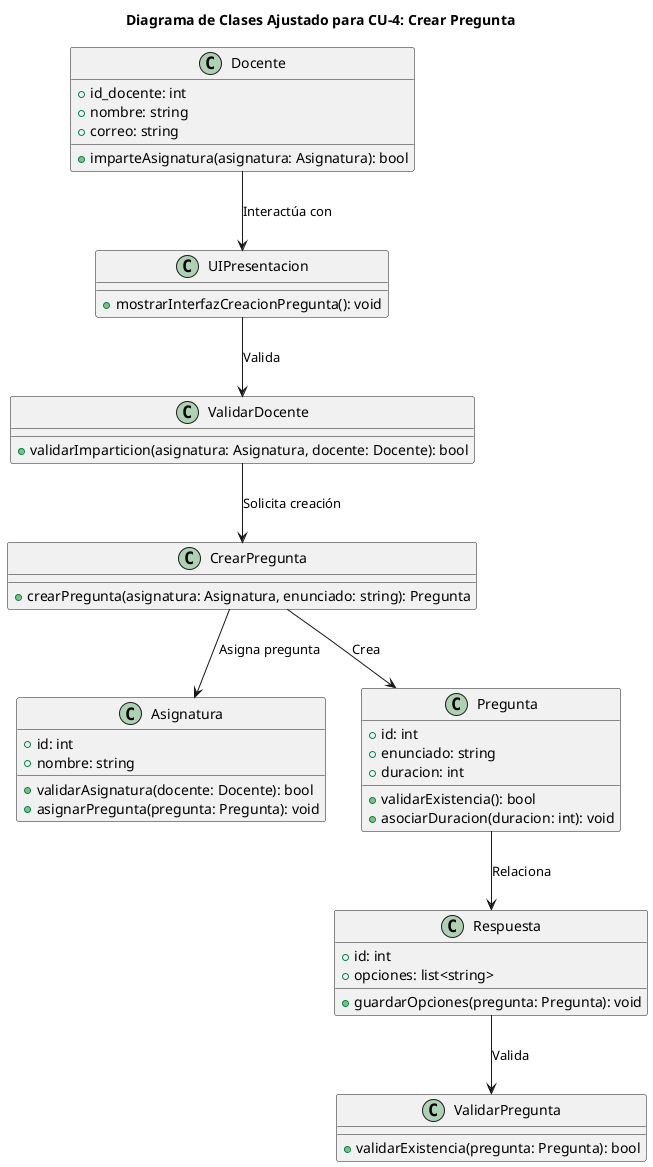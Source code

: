 @startuml CU4
title Diagrama de Clases Ajustado para CU-4: Crear Pregunta

class Docente {
    +id_docente: int
    +nombre: string
    +correo: string
    +imparteAsignatura(asignatura: Asignatura): bool
}

class UIPresentacion {
    +mostrarInterfazCreacionPregunta(): void
}

class ValidarDocente {
    + validarImparticion(asignatura: Asignatura, docente: Docente): bool
}

class Asignatura {
    +id: int
    +nombre: string
    +validarAsignatura(docente: Docente): bool
    +asignarPregunta(pregunta: Pregunta): void
}

class CrearPregunta {
    +crearPregunta(asignatura: Asignatura, enunciado: string): Pregunta
}

class Pregunta {
    +id: int
    +enunciado: string
    +duracion: int
    +validarExistencia(): bool
    +asociarDuracion(duracion: int): void
}

class Respuesta {
    +id: int
    +opciones: list<string>
    +guardarOpciones(pregunta: Pregunta): void
}

class ValidarPregunta {
    +validarExistencia(pregunta: Pregunta): bool
}

Docente --> UIPresentacion : Interactúa con
UIPresentacion --> ValidarDocente : Valida
ValidarDocente --> CrearPregunta : Solicita creación
CrearPregunta --> Pregunta : Crea
Pregunta --> Respuesta : Relaciona
Respuesta --> ValidarPregunta : Valida
CrearPregunta --> Asignatura : Asigna pregunta
@enduml
